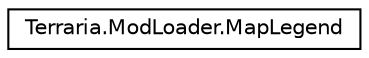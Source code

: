 digraph "Graphical Class Hierarchy"
{
 // LATEX_PDF_SIZE
  edge [fontname="Helvetica",fontsize="10",labelfontname="Helvetica",labelfontsize="10"];
  node [fontname="Helvetica",fontsize="10",shape=record];
  rankdir="LR";
  Node0 [label="Terraria.ModLoader.MapLegend",height=0.2,width=0.4,color="black", fillcolor="white", style="filled",URL="$class_terraria_1_1_mod_loader_1_1_map_legend.html",tooltip=" "];
}
